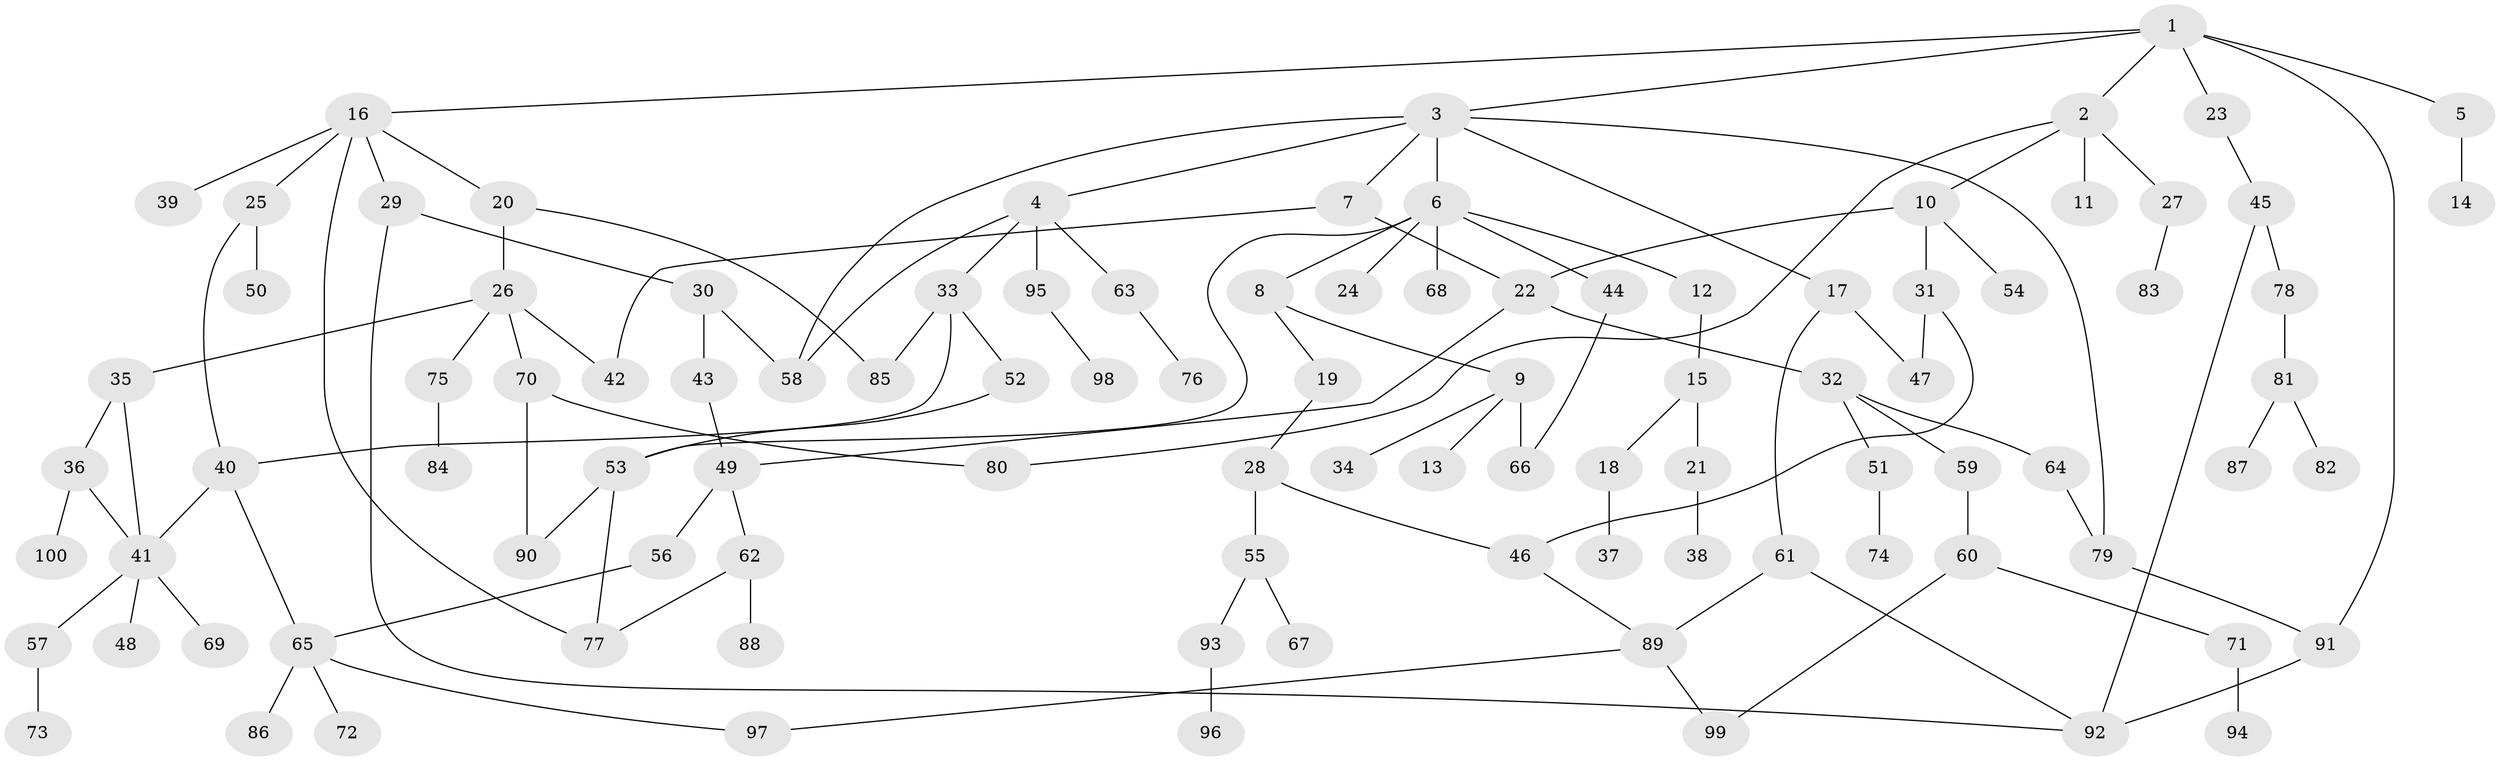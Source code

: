 // Generated by graph-tools (version 1.1) at 2025/54/02/21/25 11:54:43]
// undirected, 100 vertices, 125 edges
graph export_dot {
graph [start="1"]
  node [color=gray90,style=filled];
  1;
  2;
  3;
  4;
  5;
  6;
  7;
  8;
  9;
  10;
  11;
  12;
  13;
  14;
  15;
  16;
  17;
  18;
  19;
  20;
  21;
  22;
  23;
  24;
  25;
  26;
  27;
  28;
  29;
  30;
  31;
  32;
  33;
  34;
  35;
  36;
  37;
  38;
  39;
  40;
  41;
  42;
  43;
  44;
  45;
  46;
  47;
  48;
  49;
  50;
  51;
  52;
  53;
  54;
  55;
  56;
  57;
  58;
  59;
  60;
  61;
  62;
  63;
  64;
  65;
  66;
  67;
  68;
  69;
  70;
  71;
  72;
  73;
  74;
  75;
  76;
  77;
  78;
  79;
  80;
  81;
  82;
  83;
  84;
  85;
  86;
  87;
  88;
  89;
  90;
  91;
  92;
  93;
  94;
  95;
  96;
  97;
  98;
  99;
  100;
  1 -- 2;
  1 -- 3;
  1 -- 5;
  1 -- 16;
  1 -- 23;
  1 -- 91;
  2 -- 10;
  2 -- 11;
  2 -- 27;
  2 -- 80;
  3 -- 4;
  3 -- 6;
  3 -- 7;
  3 -- 17;
  3 -- 58;
  3 -- 79;
  4 -- 33;
  4 -- 63;
  4 -- 95;
  4 -- 58;
  5 -- 14;
  6 -- 8;
  6 -- 12;
  6 -- 24;
  6 -- 44;
  6 -- 53;
  6 -- 68;
  7 -- 42;
  7 -- 22;
  8 -- 9;
  8 -- 19;
  9 -- 13;
  9 -- 34;
  9 -- 66;
  10 -- 22;
  10 -- 31;
  10 -- 54;
  12 -- 15;
  15 -- 18;
  15 -- 21;
  16 -- 20;
  16 -- 25;
  16 -- 29;
  16 -- 39;
  16 -- 77;
  17 -- 47;
  17 -- 61;
  18 -- 37;
  19 -- 28;
  20 -- 26;
  20 -- 85;
  21 -- 38;
  22 -- 32;
  22 -- 49;
  23 -- 45;
  25 -- 40;
  25 -- 50;
  26 -- 35;
  26 -- 70;
  26 -- 75;
  26 -- 42;
  27 -- 83;
  28 -- 55;
  28 -- 46;
  29 -- 30;
  29 -- 92;
  30 -- 43;
  30 -- 58;
  31 -- 46;
  31 -- 47;
  32 -- 51;
  32 -- 59;
  32 -- 64;
  33 -- 52;
  33 -- 40;
  33 -- 85;
  35 -- 36;
  35 -- 41;
  36 -- 100;
  36 -- 41;
  40 -- 65;
  40 -- 41;
  41 -- 48;
  41 -- 57;
  41 -- 69;
  43 -- 49;
  44 -- 66;
  45 -- 78;
  45 -- 92;
  46 -- 89;
  49 -- 56;
  49 -- 62;
  51 -- 74;
  52 -- 53;
  53 -- 77;
  53 -- 90;
  55 -- 67;
  55 -- 93;
  56 -- 65;
  57 -- 73;
  59 -- 60;
  60 -- 71;
  60 -- 99;
  61 -- 89;
  61 -- 92;
  62 -- 88;
  62 -- 77;
  63 -- 76;
  64 -- 79;
  65 -- 72;
  65 -- 86;
  65 -- 97;
  70 -- 80;
  70 -- 90;
  71 -- 94;
  75 -- 84;
  78 -- 81;
  79 -- 91;
  81 -- 82;
  81 -- 87;
  89 -- 99;
  89 -- 97;
  91 -- 92;
  93 -- 96;
  95 -- 98;
}
